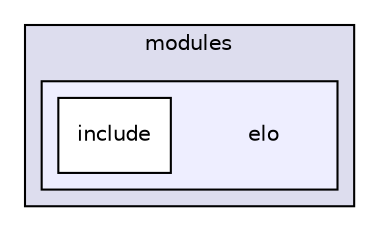 digraph "modules/elo" {
  compound=true
  node [ fontsize="10", fontname="Helvetica"];
  edge [ labelfontsize="10", labelfontname="Helvetica"];
  subgraph clusterdir_e05d7e2b1ecd646af5bb94391405f3b5 {
    graph [ bgcolor="#ddddee", pencolor="black", label="modules" fontname="Helvetica", fontsize="10", URL="dir_e05d7e2b1ecd646af5bb94391405f3b5.html"]
  subgraph clusterdir_682fca9ac7bc25ded526bf9fc4cfa05b {
    graph [ bgcolor="#eeeeff", pencolor="black", label="" URL="dir_682fca9ac7bc25ded526bf9fc4cfa05b.html"];
    dir_682fca9ac7bc25ded526bf9fc4cfa05b [shape=plaintext label="elo"];
    dir_d96adfd1a1efbb9defb748dba2ab7462 [shape=box label="include" color="black" fillcolor="white" style="filled" URL="dir_d96adfd1a1efbb9defb748dba2ab7462.html"];
  }
  }
}
